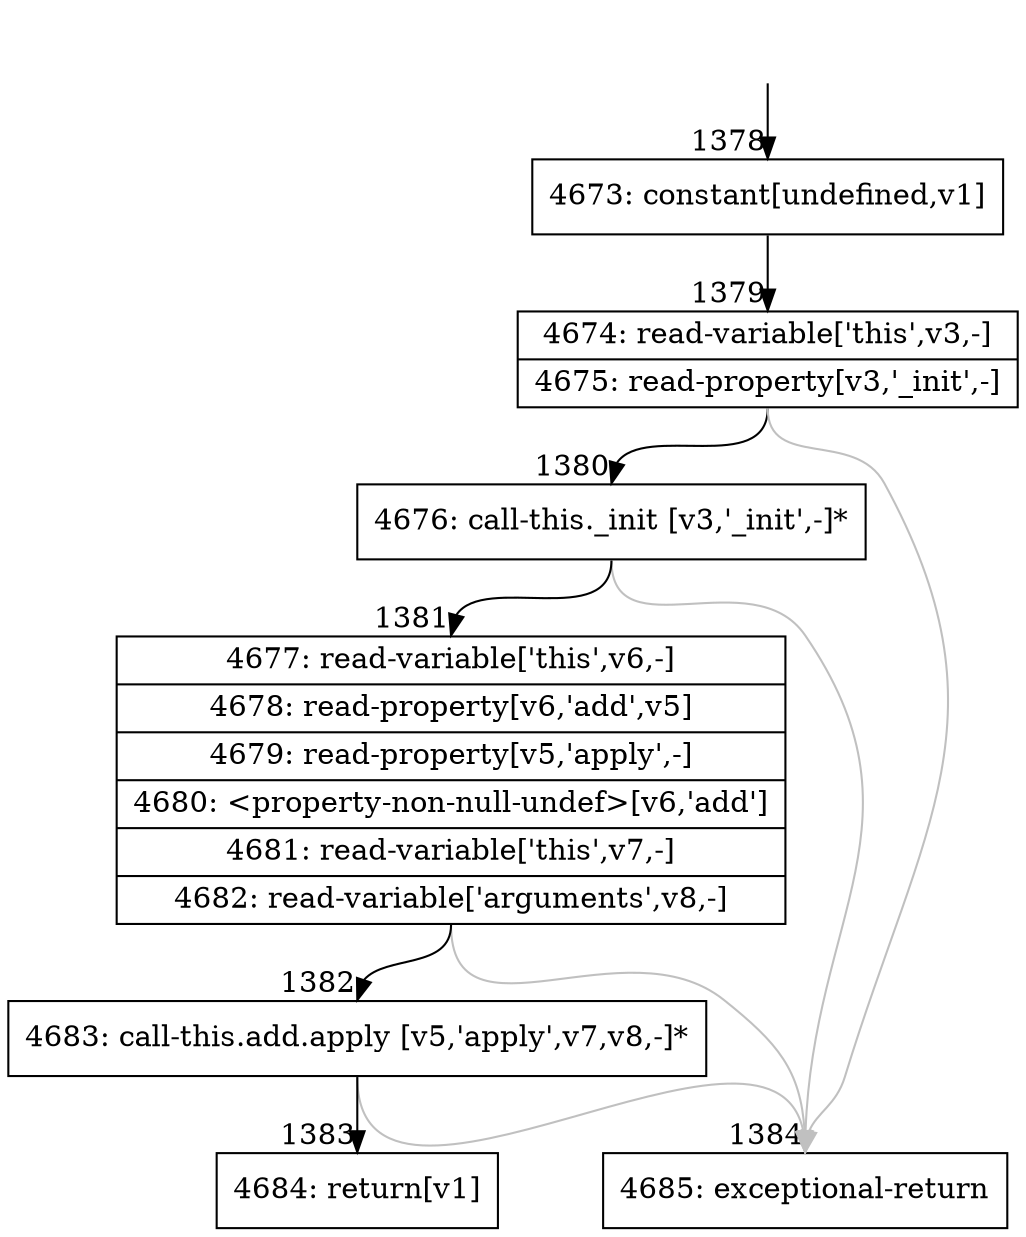 digraph {
rankdir="TD"
BB_entry79[shape=none,label=""];
BB_entry79 -> BB1378 [tailport=s, headport=n, headlabel="    1378"]
BB1378 [shape=record label="{4673: constant[undefined,v1]}" ] 
BB1378 -> BB1379 [tailport=s, headport=n, headlabel="      1379"]
BB1379 [shape=record label="{4674: read-variable['this',v3,-]|4675: read-property[v3,'_init',-]}" ] 
BB1379 -> BB1380 [tailport=s, headport=n, headlabel="      1380"]
BB1379 -> BB1384 [tailport=s, headport=n, color=gray, headlabel="      1384"]
BB1380 [shape=record label="{4676: call-this._init [v3,'_init',-]*}" ] 
BB1380 -> BB1381 [tailport=s, headport=n, headlabel="      1381"]
BB1380 -> BB1384 [tailport=s, headport=n, color=gray]
BB1381 [shape=record label="{4677: read-variable['this',v6,-]|4678: read-property[v6,'add',v5]|4679: read-property[v5,'apply',-]|4680: \<property-non-null-undef\>[v6,'add']|4681: read-variable['this',v7,-]|4682: read-variable['arguments',v8,-]}" ] 
BB1381 -> BB1382 [tailport=s, headport=n, headlabel="      1382"]
BB1381 -> BB1384 [tailport=s, headport=n, color=gray]
BB1382 [shape=record label="{4683: call-this.add.apply [v5,'apply',v7,v8,-]*}" ] 
BB1382 -> BB1383 [tailport=s, headport=n, headlabel="      1383"]
BB1382 -> BB1384 [tailport=s, headport=n, color=gray]
BB1383 [shape=record label="{4684: return[v1]}" ] 
BB1384 [shape=record label="{4685: exceptional-return}" ] 
//#$~ 2253
}
